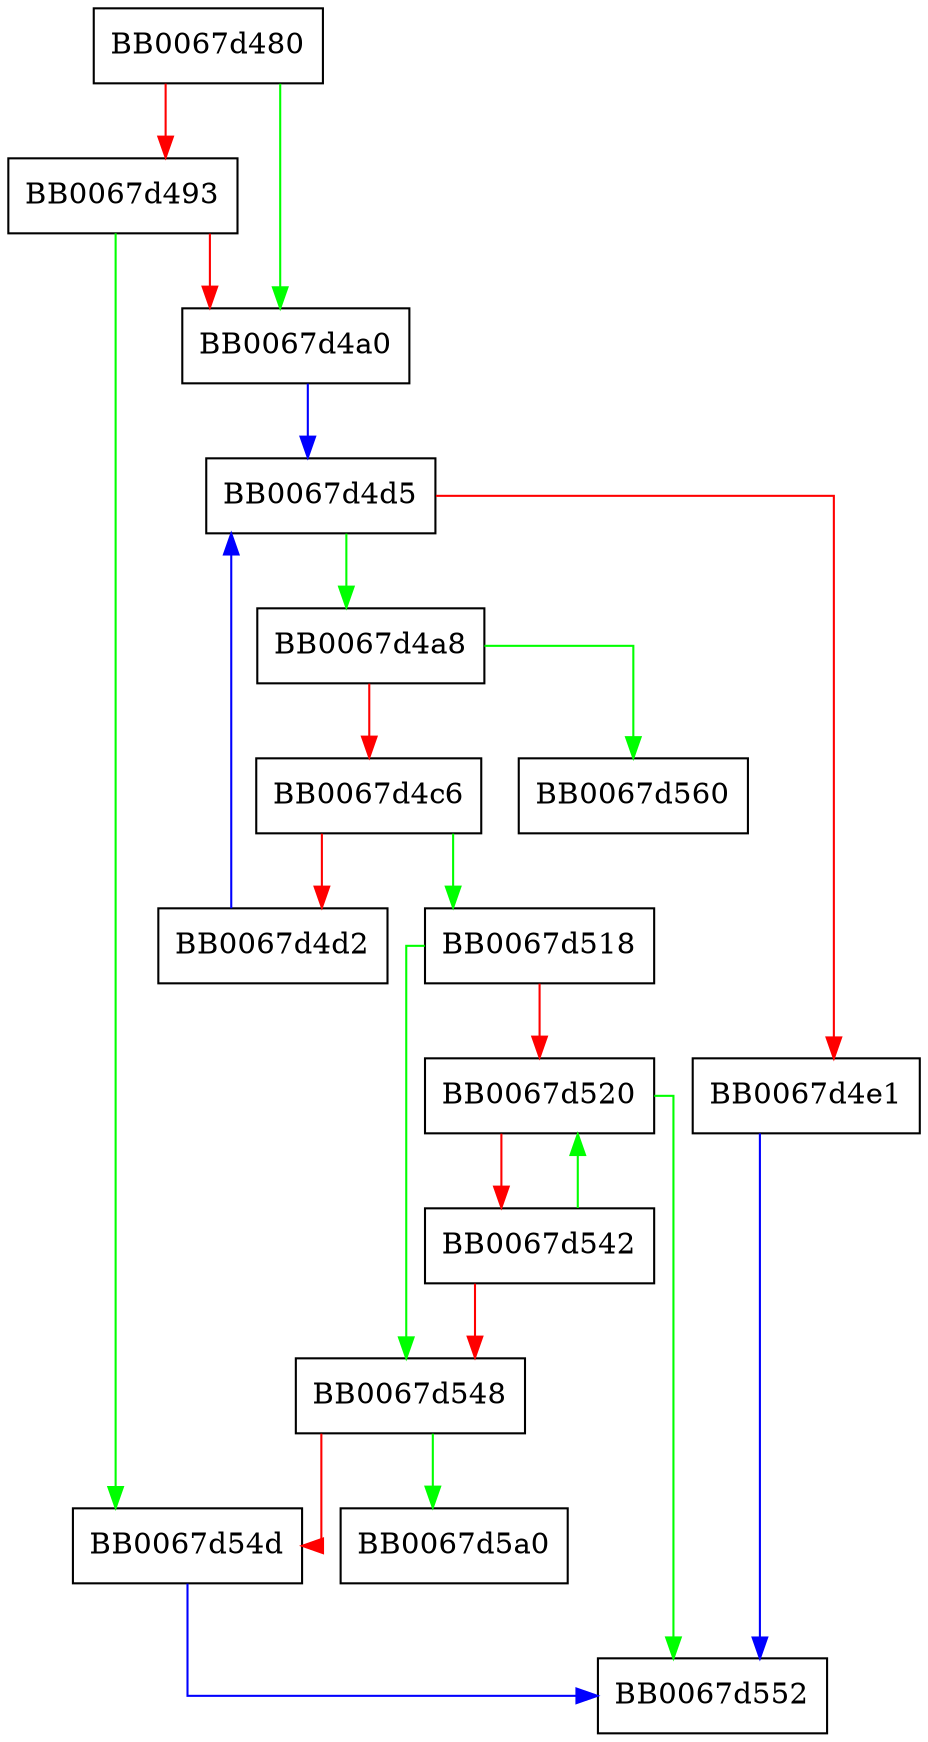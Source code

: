 digraph X509_get_pubkey_parameters {
  node [shape="box"];
  graph [splines=ortho];
  BB0067d480 -> BB0067d4a0 [color="green"];
  BB0067d480 -> BB0067d493 [color="red"];
  BB0067d493 -> BB0067d54d [color="green"];
  BB0067d493 -> BB0067d4a0 [color="red"];
  BB0067d4a0 -> BB0067d4d5 [color="blue"];
  BB0067d4a8 -> BB0067d560 [color="green"];
  BB0067d4a8 -> BB0067d4c6 [color="red"];
  BB0067d4c6 -> BB0067d518 [color="green"];
  BB0067d4c6 -> BB0067d4d2 [color="red"];
  BB0067d4d2 -> BB0067d4d5 [color="blue"];
  BB0067d4d5 -> BB0067d4a8 [color="green"];
  BB0067d4d5 -> BB0067d4e1 [color="red"];
  BB0067d4e1 -> BB0067d552 [color="blue"];
  BB0067d518 -> BB0067d548 [color="green"];
  BB0067d518 -> BB0067d520 [color="red"];
  BB0067d520 -> BB0067d552 [color="green"];
  BB0067d520 -> BB0067d542 [color="red"];
  BB0067d542 -> BB0067d520 [color="green"];
  BB0067d542 -> BB0067d548 [color="red"];
  BB0067d548 -> BB0067d5a0 [color="green"];
  BB0067d548 -> BB0067d54d [color="red"];
  BB0067d54d -> BB0067d552 [color="blue"];
}